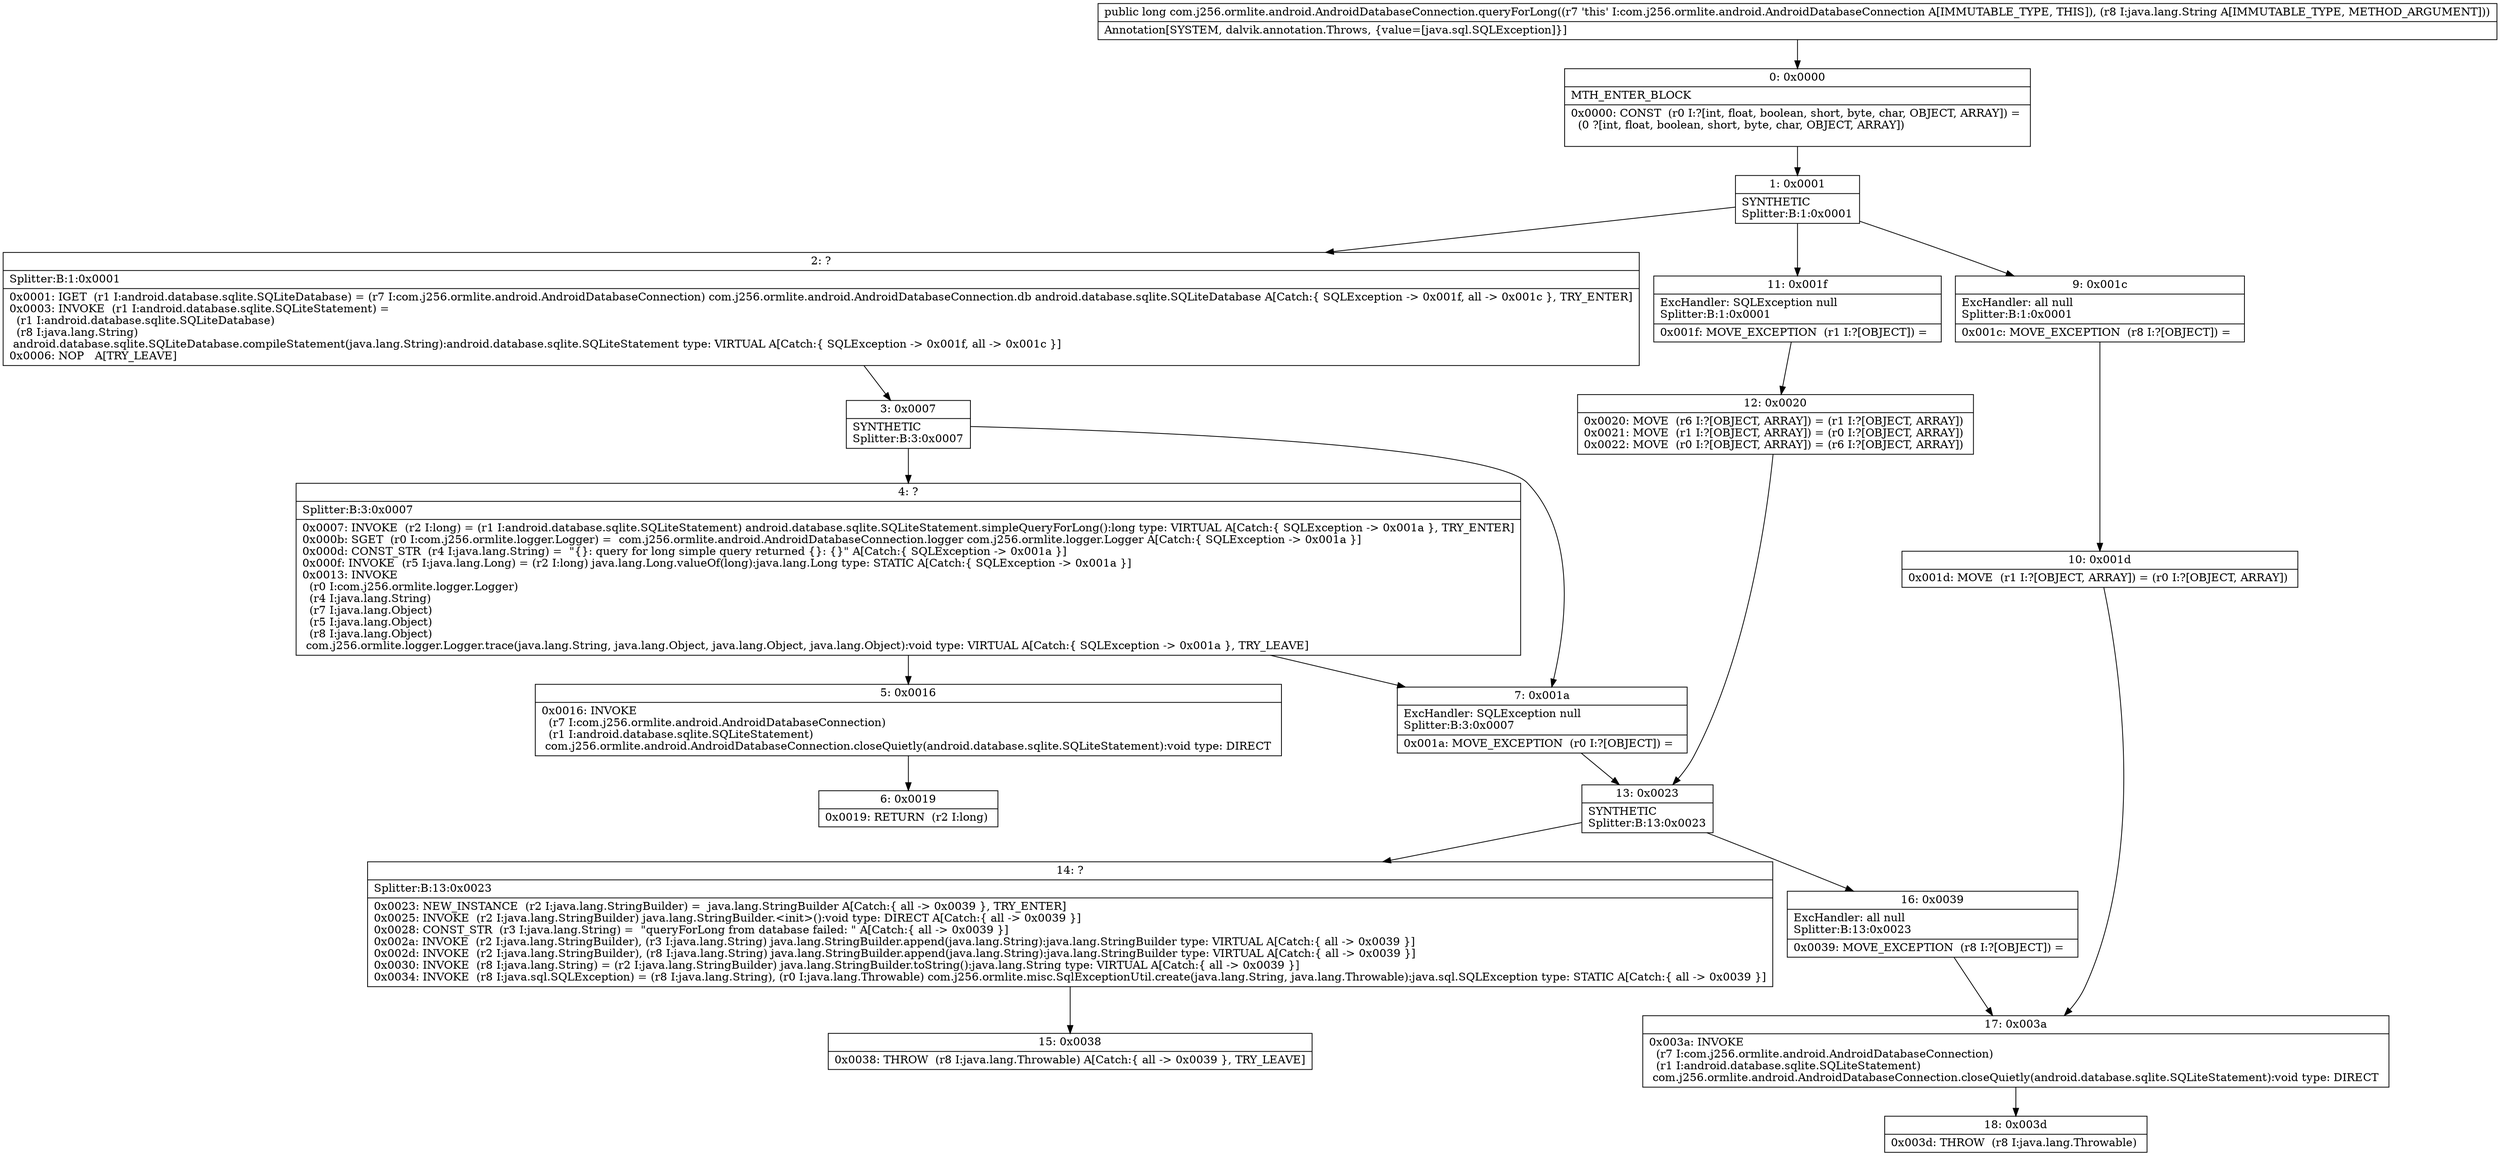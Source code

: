 digraph "CFG forcom.j256.ormlite.android.AndroidDatabaseConnection.queryForLong(Ljava\/lang\/String;)J" {
Node_0 [shape=record,label="{0\:\ 0x0000|MTH_ENTER_BLOCK\l|0x0000: CONST  (r0 I:?[int, float, boolean, short, byte, char, OBJECT, ARRAY]) = \l  (0 ?[int, float, boolean, short, byte, char, OBJECT, ARRAY])\l \l}"];
Node_1 [shape=record,label="{1\:\ 0x0001|SYNTHETIC\lSplitter:B:1:0x0001\l}"];
Node_2 [shape=record,label="{2\:\ ?|Splitter:B:1:0x0001\l|0x0001: IGET  (r1 I:android.database.sqlite.SQLiteDatabase) = (r7 I:com.j256.ormlite.android.AndroidDatabaseConnection) com.j256.ormlite.android.AndroidDatabaseConnection.db android.database.sqlite.SQLiteDatabase A[Catch:\{ SQLException \-\> 0x001f, all \-\> 0x001c \}, TRY_ENTER]\l0x0003: INVOKE  (r1 I:android.database.sqlite.SQLiteStatement) = \l  (r1 I:android.database.sqlite.SQLiteDatabase)\l  (r8 I:java.lang.String)\l android.database.sqlite.SQLiteDatabase.compileStatement(java.lang.String):android.database.sqlite.SQLiteStatement type: VIRTUAL A[Catch:\{ SQLException \-\> 0x001f, all \-\> 0x001c \}]\l0x0006: NOP   A[TRY_LEAVE]\l}"];
Node_3 [shape=record,label="{3\:\ 0x0007|SYNTHETIC\lSplitter:B:3:0x0007\l}"];
Node_4 [shape=record,label="{4\:\ ?|Splitter:B:3:0x0007\l|0x0007: INVOKE  (r2 I:long) = (r1 I:android.database.sqlite.SQLiteStatement) android.database.sqlite.SQLiteStatement.simpleQueryForLong():long type: VIRTUAL A[Catch:\{ SQLException \-\> 0x001a \}, TRY_ENTER]\l0x000b: SGET  (r0 I:com.j256.ormlite.logger.Logger) =  com.j256.ormlite.android.AndroidDatabaseConnection.logger com.j256.ormlite.logger.Logger A[Catch:\{ SQLException \-\> 0x001a \}]\l0x000d: CONST_STR  (r4 I:java.lang.String) =  \"\{\}: query for long simple query returned \{\}: \{\}\" A[Catch:\{ SQLException \-\> 0x001a \}]\l0x000f: INVOKE  (r5 I:java.lang.Long) = (r2 I:long) java.lang.Long.valueOf(long):java.lang.Long type: STATIC A[Catch:\{ SQLException \-\> 0x001a \}]\l0x0013: INVOKE  \l  (r0 I:com.j256.ormlite.logger.Logger)\l  (r4 I:java.lang.String)\l  (r7 I:java.lang.Object)\l  (r5 I:java.lang.Object)\l  (r8 I:java.lang.Object)\l com.j256.ormlite.logger.Logger.trace(java.lang.String, java.lang.Object, java.lang.Object, java.lang.Object):void type: VIRTUAL A[Catch:\{ SQLException \-\> 0x001a \}, TRY_LEAVE]\l}"];
Node_5 [shape=record,label="{5\:\ 0x0016|0x0016: INVOKE  \l  (r7 I:com.j256.ormlite.android.AndroidDatabaseConnection)\l  (r1 I:android.database.sqlite.SQLiteStatement)\l com.j256.ormlite.android.AndroidDatabaseConnection.closeQuietly(android.database.sqlite.SQLiteStatement):void type: DIRECT \l}"];
Node_6 [shape=record,label="{6\:\ 0x0019|0x0019: RETURN  (r2 I:long) \l}"];
Node_7 [shape=record,label="{7\:\ 0x001a|ExcHandler: SQLException null\lSplitter:B:3:0x0007\l|0x001a: MOVE_EXCEPTION  (r0 I:?[OBJECT]) =  \l}"];
Node_9 [shape=record,label="{9\:\ 0x001c|ExcHandler: all null\lSplitter:B:1:0x0001\l|0x001c: MOVE_EXCEPTION  (r8 I:?[OBJECT]) =  \l}"];
Node_10 [shape=record,label="{10\:\ 0x001d|0x001d: MOVE  (r1 I:?[OBJECT, ARRAY]) = (r0 I:?[OBJECT, ARRAY]) \l}"];
Node_11 [shape=record,label="{11\:\ 0x001f|ExcHandler: SQLException null\lSplitter:B:1:0x0001\l|0x001f: MOVE_EXCEPTION  (r1 I:?[OBJECT]) =  \l}"];
Node_12 [shape=record,label="{12\:\ 0x0020|0x0020: MOVE  (r6 I:?[OBJECT, ARRAY]) = (r1 I:?[OBJECT, ARRAY]) \l0x0021: MOVE  (r1 I:?[OBJECT, ARRAY]) = (r0 I:?[OBJECT, ARRAY]) \l0x0022: MOVE  (r0 I:?[OBJECT, ARRAY]) = (r6 I:?[OBJECT, ARRAY]) \l}"];
Node_13 [shape=record,label="{13\:\ 0x0023|SYNTHETIC\lSplitter:B:13:0x0023\l}"];
Node_14 [shape=record,label="{14\:\ ?|Splitter:B:13:0x0023\l|0x0023: NEW_INSTANCE  (r2 I:java.lang.StringBuilder) =  java.lang.StringBuilder A[Catch:\{ all \-\> 0x0039 \}, TRY_ENTER]\l0x0025: INVOKE  (r2 I:java.lang.StringBuilder) java.lang.StringBuilder.\<init\>():void type: DIRECT A[Catch:\{ all \-\> 0x0039 \}]\l0x0028: CONST_STR  (r3 I:java.lang.String) =  \"queryForLong from database failed: \" A[Catch:\{ all \-\> 0x0039 \}]\l0x002a: INVOKE  (r2 I:java.lang.StringBuilder), (r3 I:java.lang.String) java.lang.StringBuilder.append(java.lang.String):java.lang.StringBuilder type: VIRTUAL A[Catch:\{ all \-\> 0x0039 \}]\l0x002d: INVOKE  (r2 I:java.lang.StringBuilder), (r8 I:java.lang.String) java.lang.StringBuilder.append(java.lang.String):java.lang.StringBuilder type: VIRTUAL A[Catch:\{ all \-\> 0x0039 \}]\l0x0030: INVOKE  (r8 I:java.lang.String) = (r2 I:java.lang.StringBuilder) java.lang.StringBuilder.toString():java.lang.String type: VIRTUAL A[Catch:\{ all \-\> 0x0039 \}]\l0x0034: INVOKE  (r8 I:java.sql.SQLException) = (r8 I:java.lang.String), (r0 I:java.lang.Throwable) com.j256.ormlite.misc.SqlExceptionUtil.create(java.lang.String, java.lang.Throwable):java.sql.SQLException type: STATIC A[Catch:\{ all \-\> 0x0039 \}]\l}"];
Node_15 [shape=record,label="{15\:\ 0x0038|0x0038: THROW  (r8 I:java.lang.Throwable) A[Catch:\{ all \-\> 0x0039 \}, TRY_LEAVE]\l}"];
Node_16 [shape=record,label="{16\:\ 0x0039|ExcHandler: all null\lSplitter:B:13:0x0023\l|0x0039: MOVE_EXCEPTION  (r8 I:?[OBJECT]) =  \l}"];
Node_17 [shape=record,label="{17\:\ 0x003a|0x003a: INVOKE  \l  (r7 I:com.j256.ormlite.android.AndroidDatabaseConnection)\l  (r1 I:android.database.sqlite.SQLiteStatement)\l com.j256.ormlite.android.AndroidDatabaseConnection.closeQuietly(android.database.sqlite.SQLiteStatement):void type: DIRECT \l}"];
Node_18 [shape=record,label="{18\:\ 0x003d|0x003d: THROW  (r8 I:java.lang.Throwable) \l}"];
MethodNode[shape=record,label="{public long com.j256.ormlite.android.AndroidDatabaseConnection.queryForLong((r7 'this' I:com.j256.ormlite.android.AndroidDatabaseConnection A[IMMUTABLE_TYPE, THIS]), (r8 I:java.lang.String A[IMMUTABLE_TYPE, METHOD_ARGUMENT]))  | Annotation[SYSTEM, dalvik.annotation.Throws, \{value=[java.sql.SQLException]\}]\l}"];
MethodNode -> Node_0;
Node_0 -> Node_1;
Node_1 -> Node_2;
Node_1 -> Node_11;
Node_1 -> Node_9;
Node_2 -> Node_3;
Node_3 -> Node_4;
Node_3 -> Node_7;
Node_4 -> Node_5;
Node_4 -> Node_7;
Node_5 -> Node_6;
Node_7 -> Node_13;
Node_9 -> Node_10;
Node_10 -> Node_17;
Node_11 -> Node_12;
Node_12 -> Node_13;
Node_13 -> Node_14;
Node_13 -> Node_16;
Node_14 -> Node_15;
Node_16 -> Node_17;
Node_17 -> Node_18;
}

